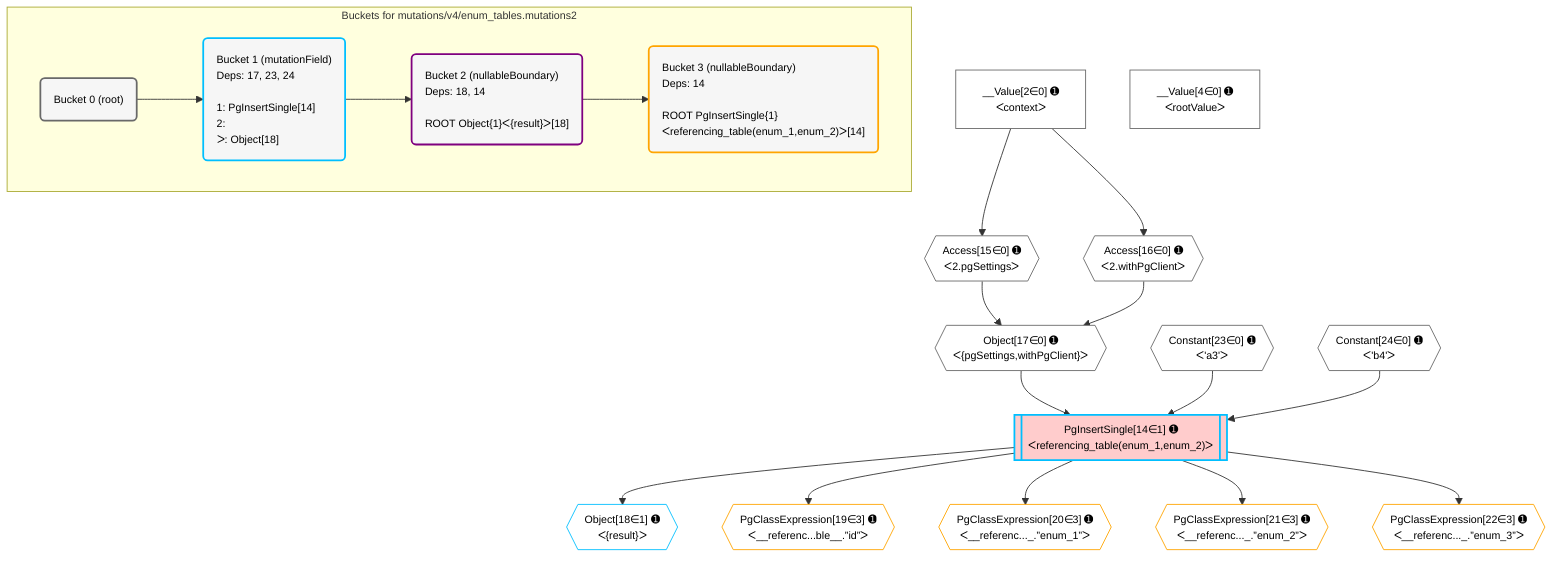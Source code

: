 %%{init: {'themeVariables': { 'fontSize': '12px'}}}%%
graph TD
    classDef path fill:#eee,stroke:#000,color:#000
    classDef plan fill:#fff,stroke-width:1px,color:#000
    classDef itemplan fill:#fff,stroke-width:2px,color:#000
    classDef unbatchedplan fill:#dff,stroke-width:1px,color:#000
    classDef sideeffectplan fill:#fcc,stroke-width:2px,color:#000
    classDef bucket fill:#f6f6f6,color:#000,stroke-width:2px,text-align:left


    %% plan dependencies
    Object17{{"Object[17∈0] ➊<br />ᐸ{pgSettings,withPgClient}ᐳ"}}:::plan
    Access15{{"Access[15∈0] ➊<br />ᐸ2.pgSettingsᐳ"}}:::plan
    Access16{{"Access[16∈0] ➊<br />ᐸ2.withPgClientᐳ"}}:::plan
    Access15 & Access16 --> Object17
    __Value2["__Value[2∈0] ➊<br />ᐸcontextᐳ"]:::plan
    __Value2 --> Access15
    __Value2 --> Access16
    __Value4["__Value[4∈0] ➊<br />ᐸrootValueᐳ"]:::plan
    Constant23{{"Constant[23∈0] ➊<br />ᐸ'a3'ᐳ"}}:::plan
    Constant24{{"Constant[24∈0] ➊<br />ᐸ'b4'ᐳ"}}:::plan
    PgInsertSingle14[["PgInsertSingle[14∈1] ➊<br />ᐸreferencing_table(enum_1,enum_2)ᐳ"]]:::sideeffectplan
    Object17 & Constant23 & Constant24 --> PgInsertSingle14
    Object18{{"Object[18∈1] ➊<br />ᐸ{result}ᐳ"}}:::plan
    PgInsertSingle14 --> Object18
    PgClassExpression19{{"PgClassExpression[19∈3] ➊<br />ᐸ__referenc...ble__.”id”ᐳ"}}:::plan
    PgInsertSingle14 --> PgClassExpression19
    PgClassExpression20{{"PgClassExpression[20∈3] ➊<br />ᐸ__referenc..._.”enum_1”ᐳ"}}:::plan
    PgInsertSingle14 --> PgClassExpression20
    PgClassExpression21{{"PgClassExpression[21∈3] ➊<br />ᐸ__referenc..._.”enum_2”ᐳ"}}:::plan
    PgInsertSingle14 --> PgClassExpression21
    PgClassExpression22{{"PgClassExpression[22∈3] ➊<br />ᐸ__referenc..._.”enum_3”ᐳ"}}:::plan
    PgInsertSingle14 --> PgClassExpression22

    %% define steps

    subgraph "Buckets for mutations/v4/enum_tables.mutations2"
    Bucket0("Bucket 0 (root)"):::bucket
    classDef bucket0 stroke:#696969
    class Bucket0,__Value2,__Value4,Access15,Access16,Object17,Constant23,Constant24 bucket0
    Bucket1("Bucket 1 (mutationField)<br />Deps: 17, 23, 24<br /><br />1: PgInsertSingle[14]<br />2: <br />ᐳ: Object[18]"):::bucket
    classDef bucket1 stroke:#00bfff
    class Bucket1,PgInsertSingle14,Object18 bucket1
    Bucket2("Bucket 2 (nullableBoundary)<br />Deps: 18, 14<br /><br />ROOT Object{1}ᐸ{result}ᐳ[18]"):::bucket
    classDef bucket2 stroke:#7f007f
    class Bucket2 bucket2
    Bucket3("Bucket 3 (nullableBoundary)<br />Deps: 14<br /><br />ROOT PgInsertSingle{1}ᐸreferencing_table(enum_1,enum_2)ᐳ[14]"):::bucket
    classDef bucket3 stroke:#ffa500
    class Bucket3,PgClassExpression19,PgClassExpression20,PgClassExpression21,PgClassExpression22 bucket3
    Bucket0 --> Bucket1
    Bucket1 --> Bucket2
    Bucket2 --> Bucket3
    end